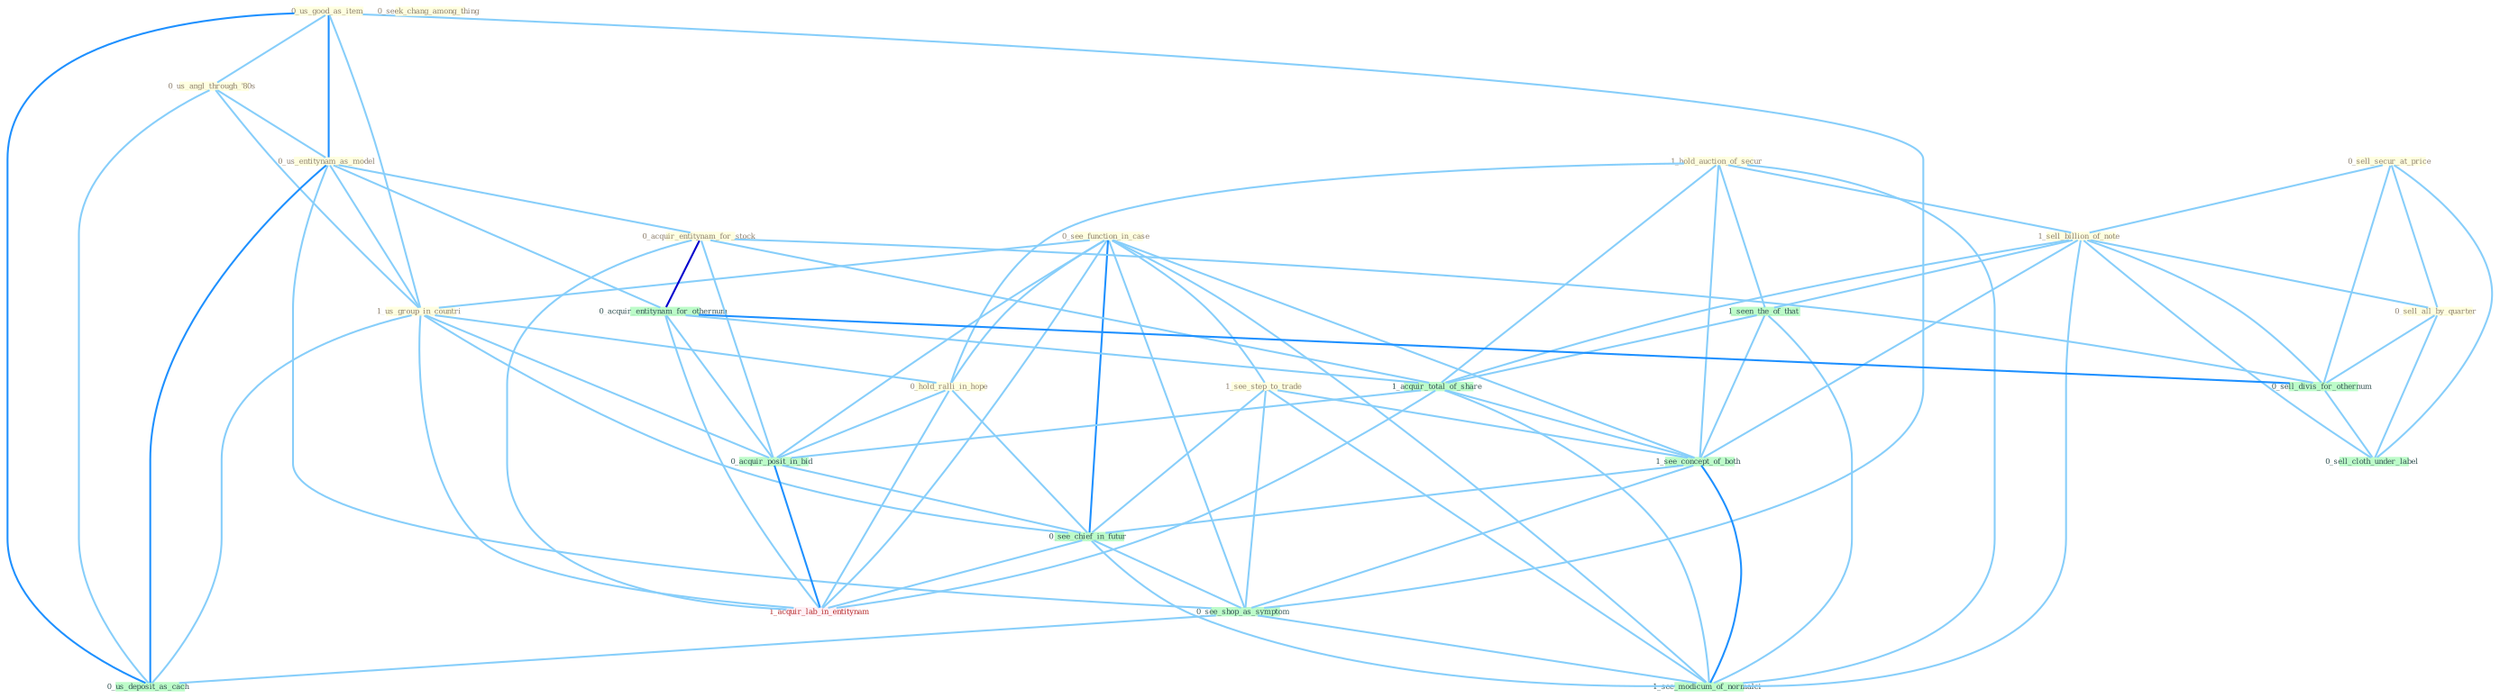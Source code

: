 Graph G{ 
    node
    [shape=polygon,style=filled,width=.5,height=.06,color="#BDFCC9",fixedsize=true,fontsize=4,
    fontcolor="#2f4f4f"];
    {node
    [color="#ffffe0", fontcolor="#8b7d6b"] "0_us_good_as_item " "1_hold_auction_of_secur " "0_sell_secur_at_price " "0_us_angl_through_'80s " "1_sell_billion_of_note " "0_sell_all_by_quarter " "0_us_entitynam_as_model " "0_see_function_in_case " "1_us_group_in_countri " "1_see_step_to_trade " "0_acquir_entitynam_for_stock " "0_seek_chang_among_thing " "0_hold_ralli_in_hope "}
{node [color="#fff0f5", fontcolor="#b22222"] "1_acquir_lab_in_entitynam "}
edge [color="#B0E2FF"];

	"0_us_good_as_item " -- "0_us_angl_through_'80s " [w="1", color="#87cefa" ];
	"0_us_good_as_item " -- "0_us_entitynam_as_model " [w="2", color="#1e90ff" , len=0.8];
	"0_us_good_as_item " -- "1_us_group_in_countri " [w="1", color="#87cefa" ];
	"0_us_good_as_item " -- "0_see_shop_as_symptom " [w="1", color="#87cefa" ];
	"0_us_good_as_item " -- "0_us_deposit_as_cach " [w="2", color="#1e90ff" , len=0.8];
	"1_hold_auction_of_secur " -- "1_sell_billion_of_note " [w="1", color="#87cefa" ];
	"1_hold_auction_of_secur " -- "0_hold_ralli_in_hope " [w="1", color="#87cefa" ];
	"1_hold_auction_of_secur " -- "1_seen_the_of_that " [w="1", color="#87cefa" ];
	"1_hold_auction_of_secur " -- "1_acquir_total_of_share " [w="1", color="#87cefa" ];
	"1_hold_auction_of_secur " -- "1_see_concept_of_both " [w="1", color="#87cefa" ];
	"1_hold_auction_of_secur " -- "1_see_modicum_of_normalci " [w="1", color="#87cefa" ];
	"0_sell_secur_at_price " -- "1_sell_billion_of_note " [w="1", color="#87cefa" ];
	"0_sell_secur_at_price " -- "0_sell_all_by_quarter " [w="1", color="#87cefa" ];
	"0_sell_secur_at_price " -- "0_sell_divis_for_othernum " [w="1", color="#87cefa" ];
	"0_sell_secur_at_price " -- "0_sell_cloth_under_label " [w="1", color="#87cefa" ];
	"0_us_angl_through_'80s " -- "0_us_entitynam_as_model " [w="1", color="#87cefa" ];
	"0_us_angl_through_'80s " -- "1_us_group_in_countri " [w="1", color="#87cefa" ];
	"0_us_angl_through_'80s " -- "0_us_deposit_as_cach " [w="1", color="#87cefa" ];
	"1_sell_billion_of_note " -- "0_sell_all_by_quarter " [w="1", color="#87cefa" ];
	"1_sell_billion_of_note " -- "1_seen_the_of_that " [w="1", color="#87cefa" ];
	"1_sell_billion_of_note " -- "0_sell_divis_for_othernum " [w="1", color="#87cefa" ];
	"1_sell_billion_of_note " -- "1_acquir_total_of_share " [w="1", color="#87cefa" ];
	"1_sell_billion_of_note " -- "0_sell_cloth_under_label " [w="1", color="#87cefa" ];
	"1_sell_billion_of_note " -- "1_see_concept_of_both " [w="1", color="#87cefa" ];
	"1_sell_billion_of_note " -- "1_see_modicum_of_normalci " [w="1", color="#87cefa" ];
	"0_sell_all_by_quarter " -- "0_sell_divis_for_othernum " [w="1", color="#87cefa" ];
	"0_sell_all_by_quarter " -- "0_sell_cloth_under_label " [w="1", color="#87cefa" ];
	"0_us_entitynam_as_model " -- "1_us_group_in_countri " [w="1", color="#87cefa" ];
	"0_us_entitynam_as_model " -- "0_acquir_entitynam_for_stock " [w="1", color="#87cefa" ];
	"0_us_entitynam_as_model " -- "0_acquir_entitynam_for_othernum " [w="1", color="#87cefa" ];
	"0_us_entitynam_as_model " -- "0_see_shop_as_symptom " [w="1", color="#87cefa" ];
	"0_us_entitynam_as_model " -- "0_us_deposit_as_cach " [w="2", color="#1e90ff" , len=0.8];
	"0_see_function_in_case " -- "1_us_group_in_countri " [w="1", color="#87cefa" ];
	"0_see_function_in_case " -- "1_see_step_to_trade " [w="1", color="#87cefa" ];
	"0_see_function_in_case " -- "0_hold_ralli_in_hope " [w="1", color="#87cefa" ];
	"0_see_function_in_case " -- "0_acquir_posit_in_bid " [w="1", color="#87cefa" ];
	"0_see_function_in_case " -- "1_see_concept_of_both " [w="1", color="#87cefa" ];
	"0_see_function_in_case " -- "0_see_chief_in_futur " [w="2", color="#1e90ff" , len=0.8];
	"0_see_function_in_case " -- "0_see_shop_as_symptom " [w="1", color="#87cefa" ];
	"0_see_function_in_case " -- "1_acquir_lab_in_entitynam " [w="1", color="#87cefa" ];
	"0_see_function_in_case " -- "1_see_modicum_of_normalci " [w="1", color="#87cefa" ];
	"1_us_group_in_countri " -- "0_hold_ralli_in_hope " [w="1", color="#87cefa" ];
	"1_us_group_in_countri " -- "0_acquir_posit_in_bid " [w="1", color="#87cefa" ];
	"1_us_group_in_countri " -- "0_see_chief_in_futur " [w="1", color="#87cefa" ];
	"1_us_group_in_countri " -- "1_acquir_lab_in_entitynam " [w="1", color="#87cefa" ];
	"1_us_group_in_countri " -- "0_us_deposit_as_cach " [w="1", color="#87cefa" ];
	"1_see_step_to_trade " -- "1_see_concept_of_both " [w="1", color="#87cefa" ];
	"1_see_step_to_trade " -- "0_see_chief_in_futur " [w="1", color="#87cefa" ];
	"1_see_step_to_trade " -- "0_see_shop_as_symptom " [w="1", color="#87cefa" ];
	"1_see_step_to_trade " -- "1_see_modicum_of_normalci " [w="1", color="#87cefa" ];
	"0_acquir_entitynam_for_stock " -- "0_acquir_entitynam_for_othernum " [w="3", color="#0000cd" , len=0.6];
	"0_acquir_entitynam_for_stock " -- "0_sell_divis_for_othernum " [w="1", color="#87cefa" ];
	"0_acquir_entitynam_for_stock " -- "1_acquir_total_of_share " [w="1", color="#87cefa" ];
	"0_acquir_entitynam_for_stock " -- "0_acquir_posit_in_bid " [w="1", color="#87cefa" ];
	"0_acquir_entitynam_for_stock " -- "1_acquir_lab_in_entitynam " [w="1", color="#87cefa" ];
	"0_hold_ralli_in_hope " -- "0_acquir_posit_in_bid " [w="1", color="#87cefa" ];
	"0_hold_ralli_in_hope " -- "0_see_chief_in_futur " [w="1", color="#87cefa" ];
	"0_hold_ralli_in_hope " -- "1_acquir_lab_in_entitynam " [w="1", color="#87cefa" ];
	"0_acquir_entitynam_for_othernum " -- "0_sell_divis_for_othernum " [w="2", color="#1e90ff" , len=0.8];
	"0_acquir_entitynam_for_othernum " -- "1_acquir_total_of_share " [w="1", color="#87cefa" ];
	"0_acquir_entitynam_for_othernum " -- "0_acquir_posit_in_bid " [w="1", color="#87cefa" ];
	"0_acquir_entitynam_for_othernum " -- "1_acquir_lab_in_entitynam " [w="1", color="#87cefa" ];
	"1_seen_the_of_that " -- "1_acquir_total_of_share " [w="1", color="#87cefa" ];
	"1_seen_the_of_that " -- "1_see_concept_of_both " [w="1", color="#87cefa" ];
	"1_seen_the_of_that " -- "1_see_modicum_of_normalci " [w="1", color="#87cefa" ];
	"0_sell_divis_for_othernum " -- "0_sell_cloth_under_label " [w="1", color="#87cefa" ];
	"1_acquir_total_of_share " -- "0_acquir_posit_in_bid " [w="1", color="#87cefa" ];
	"1_acquir_total_of_share " -- "1_see_concept_of_both " [w="1", color="#87cefa" ];
	"1_acquir_total_of_share " -- "1_acquir_lab_in_entitynam " [w="1", color="#87cefa" ];
	"1_acquir_total_of_share " -- "1_see_modicum_of_normalci " [w="1", color="#87cefa" ];
	"0_acquir_posit_in_bid " -- "0_see_chief_in_futur " [w="1", color="#87cefa" ];
	"0_acquir_posit_in_bid " -- "1_acquir_lab_in_entitynam " [w="2", color="#1e90ff" , len=0.8];
	"1_see_concept_of_both " -- "0_see_chief_in_futur " [w="1", color="#87cefa" ];
	"1_see_concept_of_both " -- "0_see_shop_as_symptom " [w="1", color="#87cefa" ];
	"1_see_concept_of_both " -- "1_see_modicum_of_normalci " [w="2", color="#1e90ff" , len=0.8];
	"0_see_chief_in_futur " -- "0_see_shop_as_symptom " [w="1", color="#87cefa" ];
	"0_see_chief_in_futur " -- "1_acquir_lab_in_entitynam " [w="1", color="#87cefa" ];
	"0_see_chief_in_futur " -- "1_see_modicum_of_normalci " [w="1", color="#87cefa" ];
	"0_see_shop_as_symptom " -- "0_us_deposit_as_cach " [w="1", color="#87cefa" ];
	"0_see_shop_as_symptom " -- "1_see_modicum_of_normalci " [w="1", color="#87cefa" ];
}